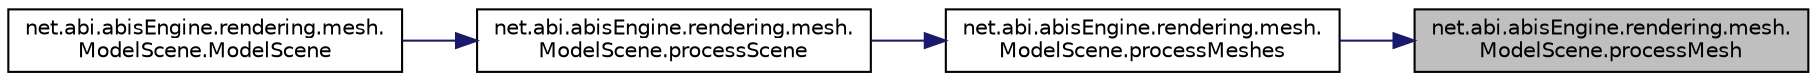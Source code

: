 digraph "net.abi.abisEngine.rendering.mesh.ModelScene.processMesh"
{
 // LATEX_PDF_SIZE
  edge [fontname="Helvetica",fontsize="10",labelfontname="Helvetica",labelfontsize="10"];
  node [fontname="Helvetica",fontsize="10",shape=record];
  rankdir="RL";
  Node1 [label="net.abi.abisEngine.rendering.mesh.\lModelScene.processMesh",height=0.2,width=0.4,color="black", fillcolor="grey75", style="filled", fontcolor="black",tooltip=" "];
  Node1 -> Node2 [dir="back",color="midnightblue",fontsize="10",style="solid",fontname="Helvetica"];
  Node2 [label="net.abi.abisEngine.rendering.mesh.\lModelScene.processMeshes",height=0.2,width=0.4,color="black", fillcolor="white", style="filled",URL="$de/d24/classnet_1_1abi_1_1abis_engine_1_1rendering_1_1mesh_1_1_model_scene.html#a0503a58d73983b8ab7722a0a4ce6880e",tooltip=" "];
  Node2 -> Node3 [dir="back",color="midnightblue",fontsize="10",style="solid",fontname="Helvetica"];
  Node3 [label="net.abi.abisEngine.rendering.mesh.\lModelScene.processScene",height=0.2,width=0.4,color="black", fillcolor="white", style="filled",URL="$de/d24/classnet_1_1abi_1_1abis_engine_1_1rendering_1_1mesh_1_1_model_scene.html#a74a110421dd977bd103b66699acb52b7",tooltip=" "];
  Node3 -> Node4 [dir="back",color="midnightblue",fontsize="10",style="solid",fontname="Helvetica"];
  Node4 [label="net.abi.abisEngine.rendering.mesh.\lModelScene.ModelScene",height=0.2,width=0.4,color="black", fillcolor="white", style="filled",URL="$de/d24/classnet_1_1abi_1_1abis_engine_1_1rendering_1_1mesh_1_1_model_scene.html#afbdc88cd31ca36e26bc376e8ec98a474",tooltip=" "];
}
